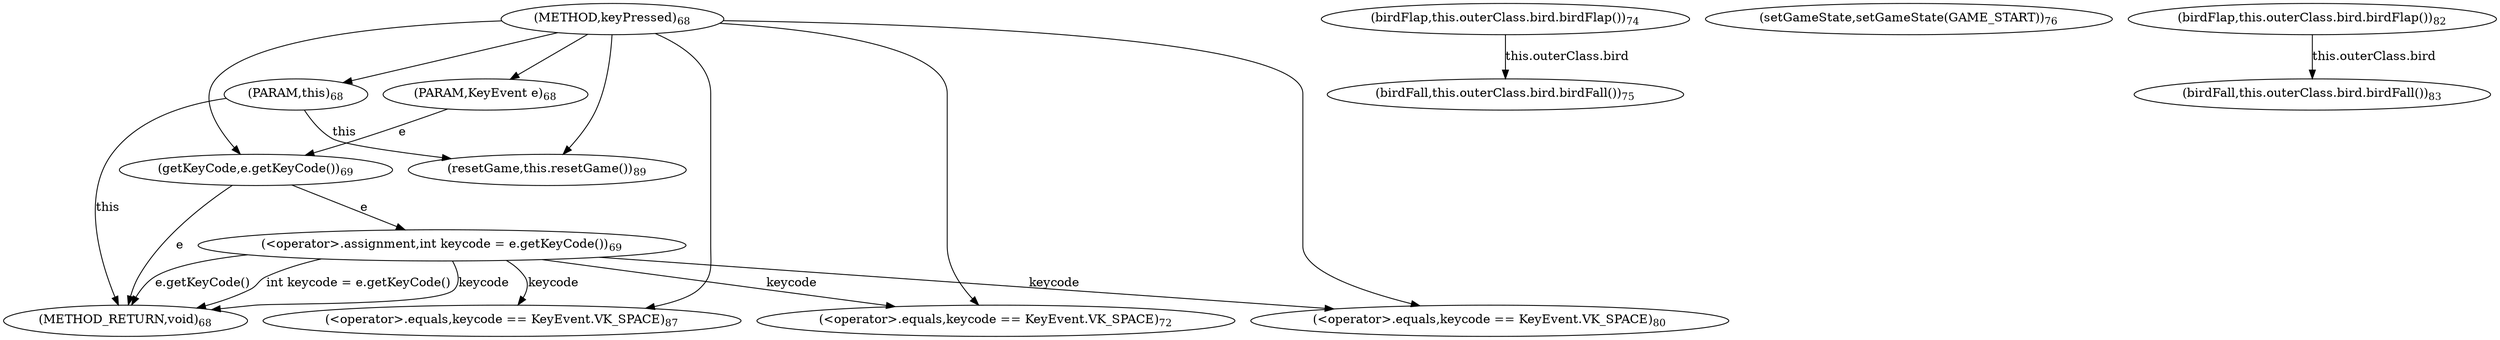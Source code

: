 digraph "keyPressed" {  
"697" [label = <(METHOD,keyPressed)<SUB>68</SUB>> ]
"787" [label = <(METHOD_RETURN,void)<SUB>68</SUB>> ]
"38" [label = <(PARAM,this)<SUB>68</SUB>> ]
"698" [label = <(PARAM,KeyEvent e)<SUB>68</SUB>> ]
"701" [label = <(&lt;operator&gt;.assignment,int keycode = e.getKeyCode())<SUB>69</SUB>> ]
"701" [label = <(&lt;operator&gt;.assignment,int keycode = e.getKeyCode())<SUB>69</SUB>> ]
"701" [label = <(&lt;operator&gt;.assignment,int keycode = e.getKeyCode())<SUB>69</SUB>> ]
"703" [label = <(getKeyCode,e.getKeyCode())<SUB>69</SUB>> ]
"719" [label = <(&lt;operator&gt;.equals,keycode == KeyEvent.VK_SPACE)<SUB>72</SUB>> ]
"751" [label = <(&lt;operator&gt;.equals,keycode == KeyEvent.VK_SPACE)<SUB>80</SUB>> ]
"777" [label = <(&lt;operator&gt;.equals,keycode == KeyEvent.VK_SPACE)<SUB>87</SUB>> ]
"719" [label = <(&lt;operator&gt;.equals,keycode == KeyEvent.VK_SPACE)<SUB>72</SUB>> ]
"719" [label = <(&lt;operator&gt;.equals,keycode == KeyEvent.VK_SPACE)<SUB>72</SUB>> ]
"725" [label = <(birdFlap,this.outerClass.bird.birdFlap())<SUB>74</SUB>> ]
"731" [label = <(birdFall,this.outerClass.bird.birdFall())<SUB>75</SUB>> ]
"737" [label = <(setGameState,setGameState(GAME_START))<SUB>76</SUB>> ]
"751" [label = <(&lt;operator&gt;.equals,keycode == KeyEvent.VK_SPACE)<SUB>80</SUB>> ]
"751" [label = <(&lt;operator&gt;.equals,keycode == KeyEvent.VK_SPACE)<SUB>80</SUB>> ]
"757" [label = <(birdFlap,this.outerClass.bird.birdFlap())<SUB>82</SUB>> ]
"763" [label = <(birdFall,this.outerClass.bird.birdFall())<SUB>83</SUB>> ]
"777" [label = <(&lt;operator&gt;.equals,keycode == KeyEvent.VK_SPACE)<SUB>87</SUB>> ]
"777" [label = <(&lt;operator&gt;.equals,keycode == KeyEvent.VK_SPACE)<SUB>87</SUB>> ]
"783" [label = <(resetGame,this.resetGame())<SUB>89</SUB>> ]
"725" [label = <(birdFlap,this.outerClass.bird.birdFlap())<SUB>74</SUB>> ]
"731" [label = <(birdFall,this.outerClass.bird.birdFall())<SUB>75</SUB>> ]
"737" [label = <(setGameState,setGameState(GAME_START))<SUB>76</SUB>> ]
"757" [label = <(birdFlap,this.outerClass.bird.birdFlap())<SUB>82</SUB>> ]
"763" [label = <(birdFall,this.outerClass.bird.birdFall())<SUB>83</SUB>> ]
"783" [label = <(resetGame,this.resetGame())<SUB>89</SUB>> ]
  "38" -> "787"  [ label = "this"] 
  "701" -> "787"  [ label = "keycode"] 
  "703" -> "787"  [ label = "e"] 
  "701" -> "787"  [ label = "e.getKeyCode()"] 
  "701" -> "787"  [ label = "int keycode = e.getKeyCode()"] 
  "697" -> "38" 
  "697" -> "698" 
  "703" -> "701"  [ label = "e"] 
  "698" -> "703"  [ label = "e"] 
  "697" -> "703" 
  "701" -> "719"  [ label = "keycode"] 
  "697" -> "719" 
  "701" -> "751"  [ label = "keycode"] 
  "697" -> "751" 
  "701" -> "777"  [ label = "keycode"] 
  "697" -> "777" 
  "725" -> "731"  [ label = "this.outerClass.bird"] 
  "757" -> "763"  [ label = "this.outerClass.bird"] 
  "38" -> "783"  [ label = "this"] 
  "697" -> "783" 
}
